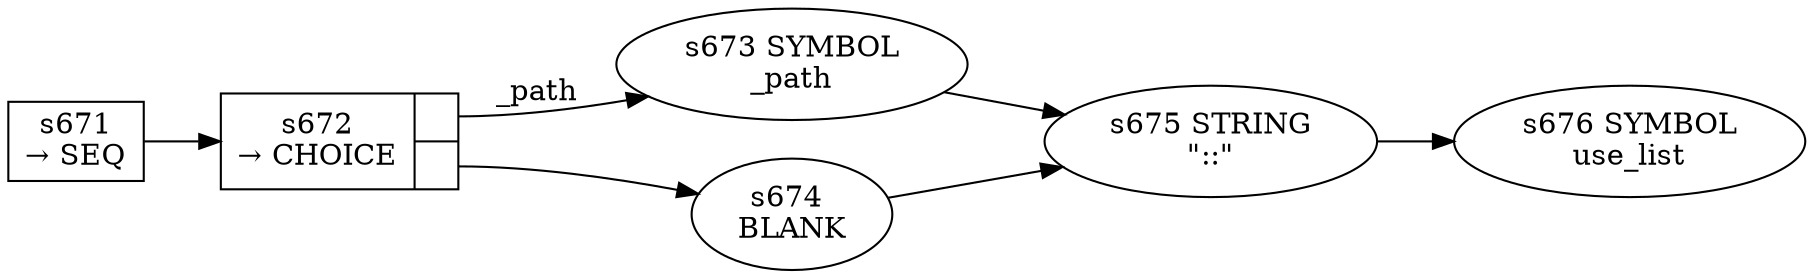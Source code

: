 
  digraph scoped_use_list {
  
    rankdir=LR;
  
    s671 [label="s671\n&rarr; SEQ", shape=record, fixedsize=false, peripheries=1];
  s672 [label="{s672\n&rarr; CHOICE|{<p0>|<p1>}}", shape=record, fixedsize=false, peripheries=1];
  s673 [label="s673 SYMBOL\n_path" href="rust-grammar.json._path.dot.svg"];
  s672:p0 -> s673 [label="_path"];
  s674 [label="s674 \nBLANK"];
  s672:p1 -> s674 [label=""];
  s671 -> s672 [];
  s675 [label="s675 STRING\n\"::\""];
  s673 -> s675 [];
  s674 -> s675 [];
  s676 [label="s676 SYMBOL\nuse_list" href="rust-grammar.json.use_list.dot.svg"];
  s675 -> s676 [];
  
  }
  